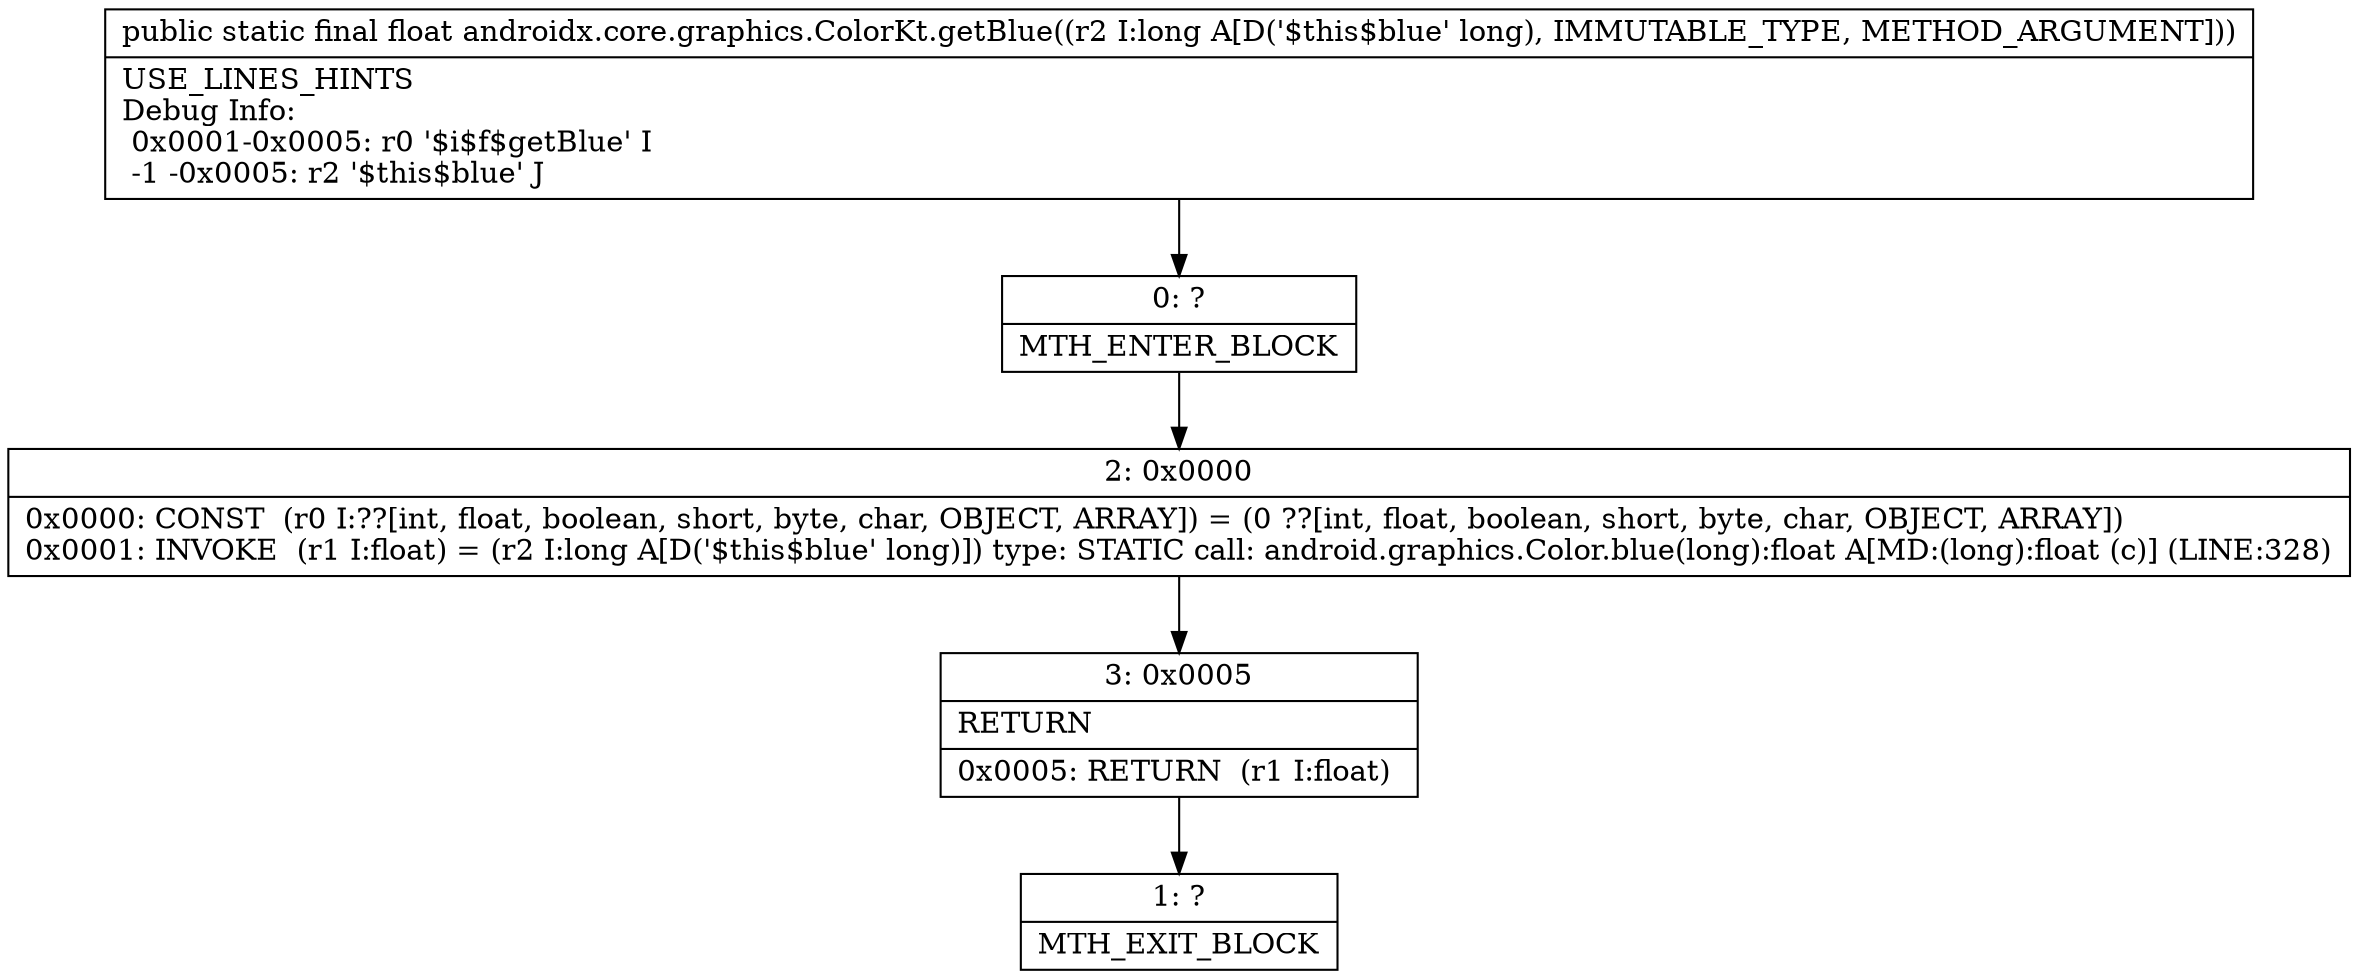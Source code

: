 digraph "CFG forandroidx.core.graphics.ColorKt.getBlue(J)F" {
Node_0 [shape=record,label="{0\:\ ?|MTH_ENTER_BLOCK\l}"];
Node_2 [shape=record,label="{2\:\ 0x0000|0x0000: CONST  (r0 I:??[int, float, boolean, short, byte, char, OBJECT, ARRAY]) = (0 ??[int, float, boolean, short, byte, char, OBJECT, ARRAY]) \l0x0001: INVOKE  (r1 I:float) = (r2 I:long A[D('$this$blue' long)]) type: STATIC call: android.graphics.Color.blue(long):float A[MD:(long):float (c)] (LINE:328)\l}"];
Node_3 [shape=record,label="{3\:\ 0x0005|RETURN\l|0x0005: RETURN  (r1 I:float) \l}"];
Node_1 [shape=record,label="{1\:\ ?|MTH_EXIT_BLOCK\l}"];
MethodNode[shape=record,label="{public static final float androidx.core.graphics.ColorKt.getBlue((r2 I:long A[D('$this$blue' long), IMMUTABLE_TYPE, METHOD_ARGUMENT]))  | USE_LINES_HINTS\lDebug Info:\l  0x0001\-0x0005: r0 '$i$f$getBlue' I\l  \-1 \-0x0005: r2 '$this$blue' J\l}"];
MethodNode -> Node_0;Node_0 -> Node_2;
Node_2 -> Node_3;
Node_3 -> Node_1;
}

